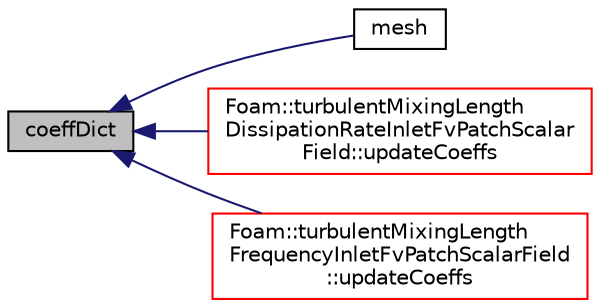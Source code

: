 digraph "coeffDict"
{
  bgcolor="transparent";
  edge [fontname="Helvetica",fontsize="10",labelfontname="Helvetica",labelfontsize="10"];
  node [fontname="Helvetica",fontsize="10",shape=record];
  rankdir="LR";
  Node1 [label="coeffDict",height=0.2,width=0.4,color="black", fillcolor="grey75", style="filled", fontcolor="black"];
  Node1 -> Node2 [dir="back",color="midnightblue",fontsize="10",style="solid",fontname="Helvetica"];
  Node2 [label="mesh",height=0.2,width=0.4,color="black",URL="$a02791.html#a9687e6999ad5ae21072ec74623f049ff"];
  Node1 -> Node3 [dir="back",color="midnightblue",fontsize="10",style="solid",fontname="Helvetica"];
  Node3 [label="Foam::turbulentMixingLength\lDissipationRateInletFvPatchScalar\lField::updateCoeffs",height=0.2,width=0.4,color="red",URL="$a02799.html#a7e24eafac629d3733181cd942d4c902f",tooltip="Update the coefficients associated with the patch field. "];
  Node1 -> Node4 [dir="back",color="midnightblue",fontsize="10",style="solid",fontname="Helvetica"];
  Node4 [label="Foam::turbulentMixingLength\lFrequencyInletFvPatchScalarField\l::updateCoeffs",height=0.2,width=0.4,color="red",URL="$a02800.html#a7e24eafac629d3733181cd942d4c902f",tooltip="Update the coefficients associated with the patch field. "];
}
